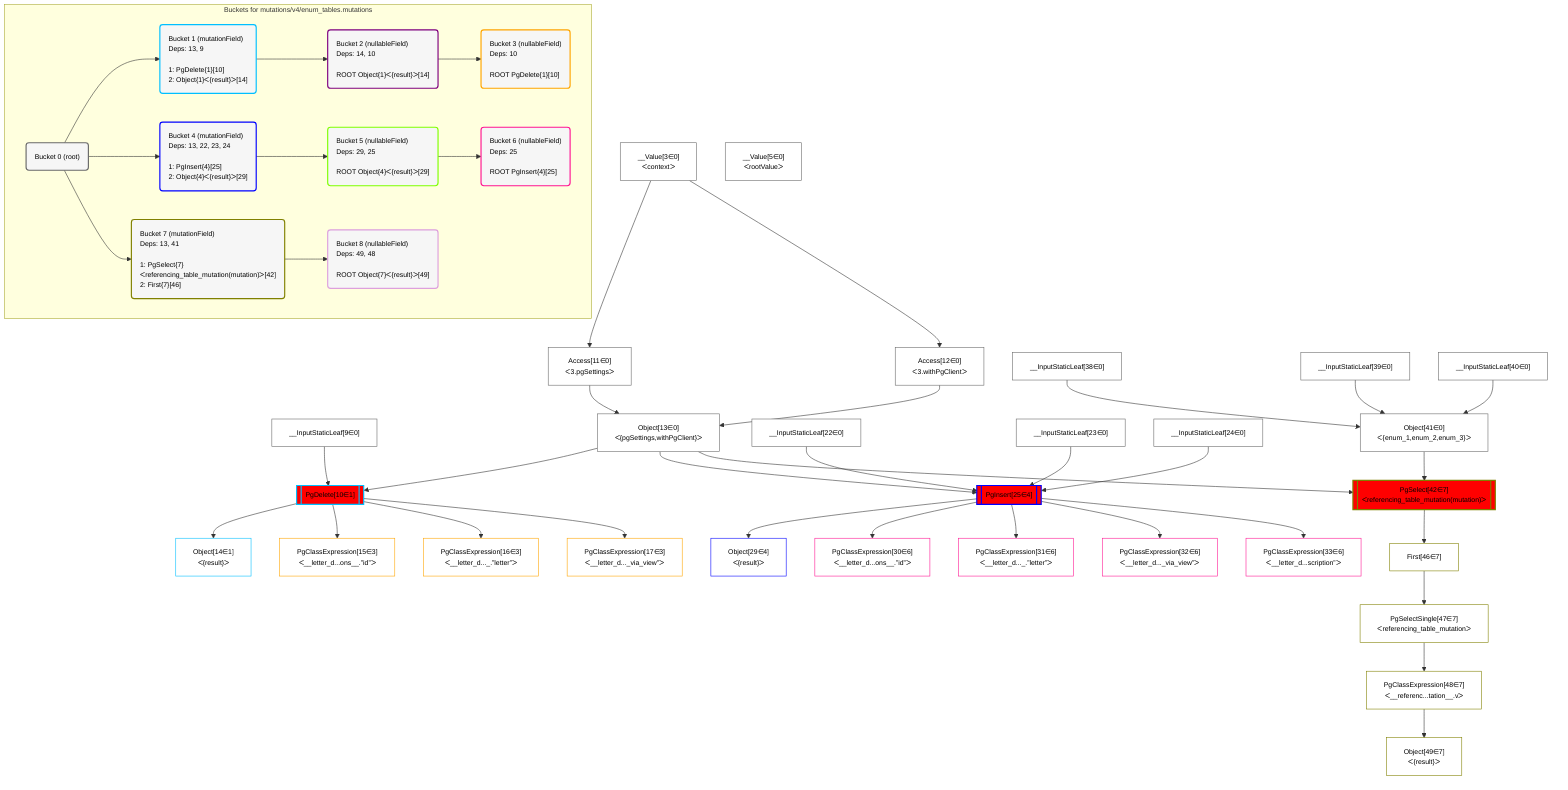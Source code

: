 %%{init: {'themeVariables': { 'fontSize': '12px'}}}%%
graph TD
    classDef path fill:#eee,stroke:#000,color:#000
    classDef plan fill:#fff,stroke-width:1px,color:#000
    classDef itemplan fill:#fff,stroke-width:2px,color:#000
    classDef sideeffectplan fill:#f00,stroke-width:2px,color:#000
    classDef bucket fill:#f6f6f6,color:#000,stroke-width:2px,text-align:left


    %% define steps
    __Value3["__Value[3∈0]<br />ᐸcontextᐳ"]:::plan
    __Value5["__Value[5∈0]<br />ᐸrootValueᐳ"]:::plan
    __InputStaticLeaf9["__InputStaticLeaf[9∈0]"]:::plan
    Access11["Access[11∈0]<br />ᐸ3.pgSettingsᐳ"]:::plan
    Access12["Access[12∈0]<br />ᐸ3.withPgClientᐳ"]:::plan
    Object13["Object[13∈0]<br />ᐸ{pgSettings,withPgClient}ᐳ"]:::plan
    PgDelete10[["PgDelete[10∈1]"]]:::sideeffectplan
    Object14["Object[14∈1]<br />ᐸ{result}ᐳ"]:::plan
    PgClassExpression15["PgClassExpression[15∈3]<br />ᐸ__letter_d...ons__.”id”ᐳ"]:::plan
    PgClassExpression16["PgClassExpression[16∈3]<br />ᐸ__letter_d..._.”letter”ᐳ"]:::plan
    PgClassExpression17["PgClassExpression[17∈3]<br />ᐸ__letter_d..._via_view”ᐳ"]:::plan
    __InputStaticLeaf22["__InputStaticLeaf[22∈0]"]:::plan
    __InputStaticLeaf23["__InputStaticLeaf[23∈0]"]:::plan
    __InputStaticLeaf24["__InputStaticLeaf[24∈0]"]:::plan
    PgInsert25[["PgInsert[25∈4]"]]:::sideeffectplan
    Object29["Object[29∈4]<br />ᐸ{result}ᐳ"]:::plan
    PgClassExpression30["PgClassExpression[30∈6]<br />ᐸ__letter_d...ons__.”id”ᐳ"]:::plan
    PgClassExpression31["PgClassExpression[31∈6]<br />ᐸ__letter_d..._.”letter”ᐳ"]:::plan
    PgClassExpression32["PgClassExpression[32∈6]<br />ᐸ__letter_d..._via_view”ᐳ"]:::plan
    PgClassExpression33["PgClassExpression[33∈6]<br />ᐸ__letter_d...scription”ᐳ"]:::plan
    __InputStaticLeaf38["__InputStaticLeaf[38∈0]"]:::plan
    __InputStaticLeaf39["__InputStaticLeaf[39∈0]"]:::plan
    __InputStaticLeaf40["__InputStaticLeaf[40∈0]"]:::plan
    Object41["Object[41∈0]<br />ᐸ{enum_1,enum_2,enum_3}ᐳ"]:::plan
    PgSelect42[["PgSelect[42∈7]<br />ᐸreferencing_table_mutation(mutation)ᐳ"]]:::sideeffectplan
    First46["First[46∈7]"]:::plan
    PgSelectSingle47["PgSelectSingle[47∈7]<br />ᐸreferencing_table_mutationᐳ"]:::plan
    PgClassExpression48["PgClassExpression[48∈7]<br />ᐸ__referenc...tation__.vᐳ"]:::plan
    Object49["Object[49∈7]<br />ᐸ{result}ᐳ"]:::plan

    %% plan dependencies
    __Value3 --> Access11
    __Value3 --> Access12
    Access11 & Access12 --> Object13
    Object13 & __InputStaticLeaf9 --> PgDelete10
    PgDelete10 --> Object14
    PgDelete10 --> PgClassExpression15
    PgDelete10 --> PgClassExpression16
    PgDelete10 --> PgClassExpression17
    Object13 & __InputStaticLeaf22 & __InputStaticLeaf23 & __InputStaticLeaf24 --> PgInsert25
    PgInsert25 --> Object29
    PgInsert25 --> PgClassExpression30
    PgInsert25 --> PgClassExpression31
    PgInsert25 --> PgClassExpression32
    PgInsert25 --> PgClassExpression33
    __InputStaticLeaf38 & __InputStaticLeaf39 & __InputStaticLeaf40 --> Object41
    Object13 & Object41 --> PgSelect42
    PgSelect42 --> First46
    First46 --> PgSelectSingle47
    PgSelectSingle47 --> PgClassExpression48
    PgClassExpression48 --> Object49

    subgraph "Buckets for mutations/v4/enum_tables.mutations"
    Bucket0("Bucket 0 (root)"):::bucket
    classDef bucket0 stroke:#696969
    class Bucket0,__Value3,__Value5,__InputStaticLeaf9,Access11,Access12,Object13,__InputStaticLeaf22,__InputStaticLeaf23,__InputStaticLeaf24,__InputStaticLeaf38,__InputStaticLeaf39,__InputStaticLeaf40,Object41 bucket0
    Bucket1("Bucket 1 (mutationField)<br />Deps: 13, 9<br /><br />1: PgDelete{1}[10]<br />2: Object{1}ᐸ{result}ᐳ[14]"):::bucket
    classDef bucket1 stroke:#00bfff
    class Bucket1,PgDelete10,Object14 bucket1
    Bucket2("Bucket 2 (nullableField)<br />Deps: 14, 10<br /><br />ROOT Object{1}ᐸ{result}ᐳ[14]"):::bucket
    classDef bucket2 stroke:#7f007f
    class Bucket2 bucket2
    Bucket3("Bucket 3 (nullableField)<br />Deps: 10<br /><br />ROOT PgDelete{1}[10]"):::bucket
    classDef bucket3 stroke:#ffa500
    class Bucket3,PgClassExpression15,PgClassExpression16,PgClassExpression17 bucket3
    Bucket4("Bucket 4 (mutationField)<br />Deps: 13, 22, 23, 24<br /><br />1: PgInsert{4}[25]<br />2: Object{4}ᐸ{result}ᐳ[29]"):::bucket
    classDef bucket4 stroke:#0000ff
    class Bucket4,PgInsert25,Object29 bucket4
    Bucket5("Bucket 5 (nullableField)<br />Deps: 29, 25<br /><br />ROOT Object{4}ᐸ{result}ᐳ[29]"):::bucket
    classDef bucket5 stroke:#7fff00
    class Bucket5 bucket5
    Bucket6("Bucket 6 (nullableField)<br />Deps: 25<br /><br />ROOT PgInsert{4}[25]"):::bucket
    classDef bucket6 stroke:#ff1493
    class Bucket6,PgClassExpression30,PgClassExpression31,PgClassExpression32,PgClassExpression33 bucket6
    Bucket7("Bucket 7 (mutationField)<br />Deps: 13, 41<br /><br />1: PgSelect{7}ᐸreferencing_table_mutation(mutation)ᐳ[42]<br />2: First{7}[46]"):::bucket
    classDef bucket7 stroke:#808000
    class Bucket7,PgSelect42,First46,PgSelectSingle47,PgClassExpression48,Object49 bucket7
    Bucket8("Bucket 8 (nullableField)<br />Deps: 49, 48<br /><br />ROOT Object{7}ᐸ{result}ᐳ[49]"):::bucket
    classDef bucket8 stroke:#dda0dd
    class Bucket8 bucket8
    Bucket0 --> Bucket1 & Bucket4 & Bucket7
    Bucket1 --> Bucket2
    Bucket2 --> Bucket3
    Bucket4 --> Bucket5
    Bucket5 --> Bucket6
    Bucket7 --> Bucket8
    end